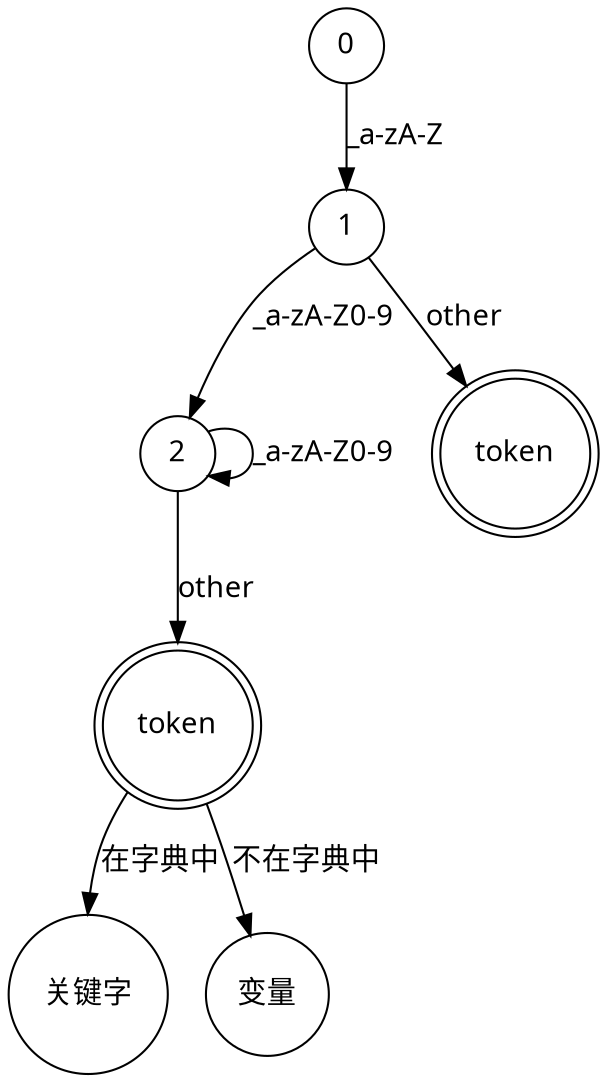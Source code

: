 // 关键词 - 变量 状态机
digraph KeywordVariableSm {
  // 全局样式
  edge [fontname="SimHei"]
  node [shape=circle, fontname="SimHei"]
  // 状态样式
  node0 [label=0]
  node1 [label=1]
  node2 [label=2]
  nodetoken1 [label=token, peripheries=2]
  nodetoken2 [label=token, peripheries=2]
  nodekeyword [label="关键字"]
  nodevariable [label="变量"]

  // 0 ->
  node0 -> node1 [label="_a-zA-Z"]

  // 1 ->
  node1 -> nodetoken1 [label="other"]
  node1 -> node2 [label="_a-zA-Z0-9"]

  // 2 ->
  node2 -> node2 [label="_a-zA-Z0-9"]
  node2 -> nodetoken2 [label="other"]

  // token2 ->
  nodetoken2 -> nodekeyword [label="在字典中"]
  nodetoken2 -> nodevariable [label="不在字典中"]
}